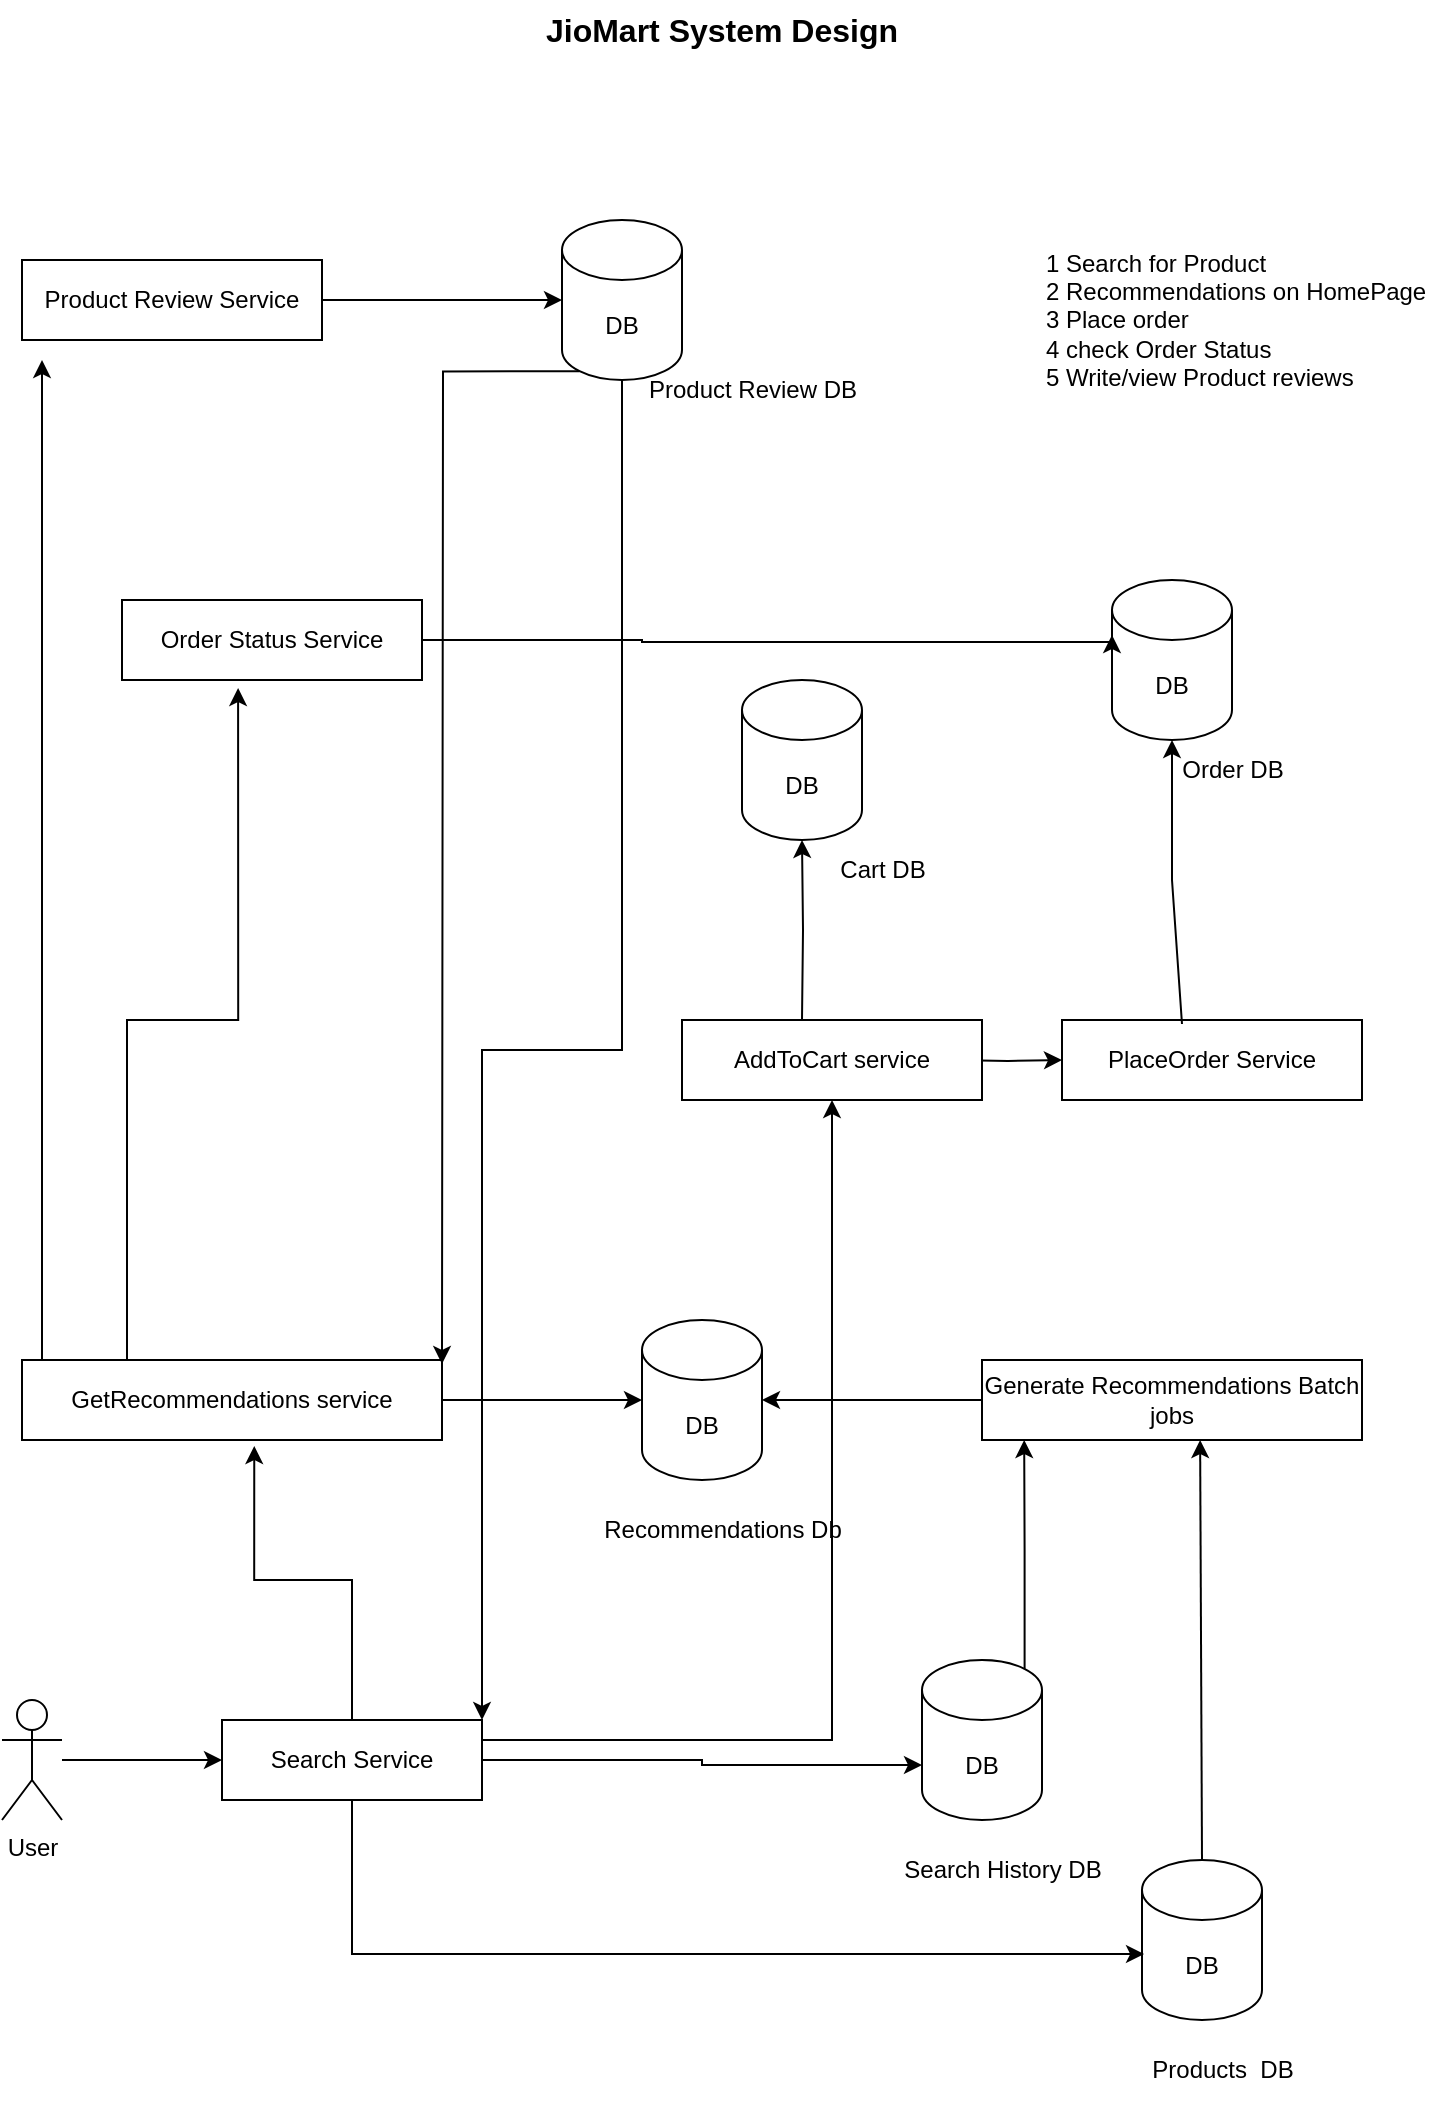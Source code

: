 <mxfile version="24.2.0" type="device">
  <diagram name="Page-1" id="o-HHHYo5CIpOPjumY03Q">
    <mxGraphModel dx="880" dy="1568" grid="1" gridSize="10" guides="1" tooltips="1" connect="1" arrows="1" fold="1" page="1" pageScale="1" pageWidth="850" pageHeight="1100" math="0" shadow="0">
      <root>
        <mxCell id="0" />
        <mxCell id="1" parent="0" />
        <mxCell id="qiABGw3q3QimeDCaBO7--1" value="User" style="shape=umlActor;verticalLabelPosition=bottom;verticalAlign=top;html=1;outlineConnect=0;" vertex="1" parent="1">
          <mxGeometry x="60" y="470" width="30" height="60" as="geometry" />
        </mxCell>
        <mxCell id="qiABGw3q3QimeDCaBO7--19" style="edgeStyle=orthogonalEdgeStyle;rounded=0;orthogonalLoop=1;jettySize=auto;html=1;exitX=1;exitY=0.25;exitDx=0;exitDy=0;entryX=0.5;entryY=1;entryDx=0;entryDy=0;" edge="1" parent="1" source="qiABGw3q3QimeDCaBO7--2" target="qiABGw3q3QimeDCaBO7--18">
          <mxGeometry relative="1" as="geometry" />
        </mxCell>
        <mxCell id="qiABGw3q3QimeDCaBO7--2" value="Search Service" style="rounded=0;whiteSpace=wrap;html=1;" vertex="1" parent="1">
          <mxGeometry x="170" y="480" width="130" height="40" as="geometry" />
        </mxCell>
        <mxCell id="qiABGw3q3QimeDCaBO7--3" value="" style="endArrow=classic;html=1;rounded=0;" edge="1" parent="1" source="qiABGw3q3QimeDCaBO7--1">
          <mxGeometry width="50" height="50" relative="1" as="geometry">
            <mxPoint x="120" y="550" as="sourcePoint" />
            <mxPoint x="170" y="500" as="targetPoint" />
          </mxGeometry>
        </mxCell>
        <mxCell id="qiABGw3q3QimeDCaBO7--4" value="DB" style="shape=cylinder3;whiteSpace=wrap;html=1;boundedLbl=1;backgroundOutline=1;size=15;" vertex="1" parent="1">
          <mxGeometry x="520" y="450" width="60" height="80" as="geometry" />
        </mxCell>
        <mxCell id="qiABGw3q3QimeDCaBO7--5" value="Search History DB" style="text;html=1;align=center;verticalAlign=middle;resizable=0;points=[];autosize=1;strokeColor=none;fillColor=none;" vertex="1" parent="1">
          <mxGeometry x="500" y="540" width="120" height="30" as="geometry" />
        </mxCell>
        <mxCell id="qiABGw3q3QimeDCaBO7--8" style="edgeStyle=orthogonalEdgeStyle;rounded=0;orthogonalLoop=1;jettySize=auto;html=1;exitX=1;exitY=0.5;exitDx=0;exitDy=0;entryX=0;entryY=0;entryDx=0;entryDy=52.5;entryPerimeter=0;" edge="1" parent="1" source="qiABGw3q3QimeDCaBO7--2" target="qiABGw3q3QimeDCaBO7--4">
          <mxGeometry relative="1" as="geometry" />
        </mxCell>
        <mxCell id="qiABGw3q3QimeDCaBO7--9" value="Generate Recommendations Batch jobs" style="rounded=0;whiteSpace=wrap;html=1;" vertex="1" parent="1">
          <mxGeometry x="550" y="300" width="190" height="40" as="geometry" />
        </mxCell>
        <mxCell id="qiABGw3q3QimeDCaBO7--10" style="edgeStyle=orthogonalEdgeStyle;rounded=0;orthogonalLoop=1;jettySize=auto;html=1;exitX=0.855;exitY=0;exitDx=0;exitDy=4.35;exitPerimeter=0;entryX=0.111;entryY=1;entryDx=0;entryDy=0;entryPerimeter=0;" edge="1" parent="1" source="qiABGw3q3QimeDCaBO7--4" target="qiABGw3q3QimeDCaBO7--9">
          <mxGeometry relative="1" as="geometry" />
        </mxCell>
        <mxCell id="qiABGw3q3QimeDCaBO7--11" value="DB" style="shape=cylinder3;whiteSpace=wrap;html=1;boundedLbl=1;backgroundOutline=1;size=15;" vertex="1" parent="1">
          <mxGeometry x="380" y="280" width="60" height="80" as="geometry" />
        </mxCell>
        <mxCell id="qiABGw3q3QimeDCaBO7--12" value="Recommendations Db" style="text;html=1;align=center;verticalAlign=middle;resizable=0;points=[];autosize=1;strokeColor=none;fillColor=none;" vertex="1" parent="1">
          <mxGeometry x="350" y="370" width="140" height="30" as="geometry" />
        </mxCell>
        <mxCell id="qiABGw3q3QimeDCaBO7--16" style="edgeStyle=orthogonalEdgeStyle;rounded=0;orthogonalLoop=1;jettySize=auto;html=1;exitX=1;exitY=0.5;exitDx=0;exitDy=0;" edge="1" parent="1" source="qiABGw3q3QimeDCaBO7--14" target="qiABGw3q3QimeDCaBO7--11">
          <mxGeometry relative="1" as="geometry" />
        </mxCell>
        <mxCell id="qiABGw3q3QimeDCaBO7--14" value="GetRecommendations service" style="rounded=0;whiteSpace=wrap;html=1;" vertex="1" parent="1">
          <mxGeometry x="70" y="300" width="210" height="40" as="geometry" />
        </mxCell>
        <mxCell id="qiABGw3q3QimeDCaBO7--15" style="edgeStyle=orthogonalEdgeStyle;rounded=0;orthogonalLoop=1;jettySize=auto;html=1;exitX=0.5;exitY=0;exitDx=0;exitDy=0;entryX=0.553;entryY=1.075;entryDx=0;entryDy=0;entryPerimeter=0;" edge="1" parent="1" source="qiABGw3q3QimeDCaBO7--2" target="qiABGw3q3QimeDCaBO7--14">
          <mxGeometry relative="1" as="geometry" />
        </mxCell>
        <mxCell id="qiABGw3q3QimeDCaBO7--17" style="edgeStyle=orthogonalEdgeStyle;rounded=0;orthogonalLoop=1;jettySize=auto;html=1;exitX=0;exitY=0.5;exitDx=0;exitDy=0;entryX=1;entryY=0.5;entryDx=0;entryDy=0;entryPerimeter=0;" edge="1" parent="1" source="qiABGw3q3QimeDCaBO7--9" target="qiABGw3q3QimeDCaBO7--11">
          <mxGeometry relative="1" as="geometry" />
        </mxCell>
        <mxCell id="qiABGw3q3QimeDCaBO7--26" style="edgeStyle=orthogonalEdgeStyle;rounded=0;orthogonalLoop=1;jettySize=auto;html=1;exitX=0.5;exitY=0;exitDx=0;exitDy=0;entryX=0.5;entryY=1;entryDx=0;entryDy=0;entryPerimeter=0;" edge="1" parent="1" target="qiABGw3q3QimeDCaBO7--24">
          <mxGeometry relative="1" as="geometry">
            <mxPoint x="460" y="130" as="sourcePoint" />
          </mxGeometry>
        </mxCell>
        <mxCell id="qiABGw3q3QimeDCaBO7--33" style="edgeStyle=orthogonalEdgeStyle;rounded=0;orthogonalLoop=1;jettySize=auto;html=1;exitX=1;exitY=0.5;exitDx=0;exitDy=0;entryX=0;entryY=0.5;entryDx=0;entryDy=0;" edge="1" parent="1" target="qiABGw3q3QimeDCaBO7--32">
          <mxGeometry relative="1" as="geometry">
            <mxPoint x="535" y="150" as="sourcePoint" />
          </mxGeometry>
        </mxCell>
        <mxCell id="qiABGw3q3QimeDCaBO7--18" value="AddToCart service" style="rounded=0;whiteSpace=wrap;html=1;" vertex="1" parent="1">
          <mxGeometry x="400" y="130" width="150" height="40" as="geometry" />
        </mxCell>
        <mxCell id="qiABGw3q3QimeDCaBO7--20" value="DB" style="shape=cylinder3;whiteSpace=wrap;html=1;boundedLbl=1;backgroundOutline=1;size=15;" vertex="1" parent="1">
          <mxGeometry x="630" y="550" width="60" height="80" as="geometry" />
        </mxCell>
        <mxCell id="qiABGw3q3QimeDCaBO7--21" value="Products&amp;nbsp; DB" style="text;html=1;align=center;verticalAlign=middle;resizable=0;points=[];autosize=1;strokeColor=none;fillColor=none;" vertex="1" parent="1">
          <mxGeometry x="625" y="640" width="90" height="30" as="geometry" />
        </mxCell>
        <mxCell id="qiABGw3q3QimeDCaBO7--22" style="edgeStyle=orthogonalEdgeStyle;rounded=0;orthogonalLoop=1;jettySize=auto;html=1;exitX=0.5;exitY=1;exitDx=0;exitDy=0;entryX=0.017;entryY=0.588;entryDx=0;entryDy=0;entryPerimeter=0;" edge="1" parent="1" source="qiABGw3q3QimeDCaBO7--2" target="qiABGw3q3QimeDCaBO7--20">
          <mxGeometry relative="1" as="geometry" />
        </mxCell>
        <mxCell id="qiABGw3q3QimeDCaBO7--23" value="" style="endArrow=classic;html=1;rounded=0;entryX=0.574;entryY=1;entryDx=0;entryDy=0;entryPerimeter=0;" edge="1" parent="1" target="qiABGw3q3QimeDCaBO7--9">
          <mxGeometry width="50" height="50" relative="1" as="geometry">
            <mxPoint x="660" y="550" as="sourcePoint" />
            <mxPoint x="710" y="500" as="targetPoint" />
          </mxGeometry>
        </mxCell>
        <mxCell id="qiABGw3q3QimeDCaBO7--24" value="DB" style="shape=cylinder3;whiteSpace=wrap;html=1;boundedLbl=1;backgroundOutline=1;size=15;" vertex="1" parent="1">
          <mxGeometry x="430" y="-40" width="60" height="80" as="geometry" />
        </mxCell>
        <mxCell id="qiABGw3q3QimeDCaBO7--25" value="Cart DB" style="text;html=1;align=center;verticalAlign=middle;resizable=0;points=[];autosize=1;strokeColor=none;fillColor=none;" vertex="1" parent="1">
          <mxGeometry x="465" y="40" width="70" height="30" as="geometry" />
        </mxCell>
        <mxCell id="qiABGw3q3QimeDCaBO7--27" value="DB" style="shape=cylinder3;whiteSpace=wrap;html=1;boundedLbl=1;backgroundOutline=1;size=15;" vertex="1" parent="1">
          <mxGeometry x="615" y="-90" width="60" height="80" as="geometry" />
        </mxCell>
        <mxCell id="qiABGw3q3QimeDCaBO7--28" value="Order DB" style="text;html=1;align=center;verticalAlign=middle;resizable=0;points=[];autosize=1;strokeColor=none;fillColor=none;" vertex="1" parent="1">
          <mxGeometry x="640" y="-10" width="70" height="30" as="geometry" />
        </mxCell>
        <mxCell id="qiABGw3q3QimeDCaBO7--31" style="edgeStyle=orthogonalEdgeStyle;rounded=0;orthogonalLoop=1;jettySize=auto;html=1;exitX=1;exitY=0.5;exitDx=0;exitDy=0;entryX=0;entryY=0;entryDx=0;entryDy=27.5;entryPerimeter=0;" edge="1" parent="1" source="qiABGw3q3QimeDCaBO7--29" target="qiABGw3q3QimeDCaBO7--27">
          <mxGeometry relative="1" as="geometry">
            <mxPoint x="490" y="-60" as="targetPoint" />
            <Array as="points">
              <mxPoint x="380" y="-60" />
              <mxPoint x="380" y="-59" />
              <mxPoint x="615" y="-59" />
            </Array>
          </mxGeometry>
        </mxCell>
        <mxCell id="qiABGw3q3QimeDCaBO7--29" value="Order Status Service" style="rounded=0;whiteSpace=wrap;html=1;" vertex="1" parent="1">
          <mxGeometry x="120" y="-80" width="150" height="40" as="geometry" />
        </mxCell>
        <mxCell id="qiABGw3q3QimeDCaBO7--30" style="edgeStyle=orthogonalEdgeStyle;rounded=0;orthogonalLoop=1;jettySize=auto;html=1;exitX=0.25;exitY=0;exitDx=0;exitDy=0;entryX=0.387;entryY=1.1;entryDx=0;entryDy=0;entryPerimeter=0;" edge="1" parent="1" source="qiABGw3q3QimeDCaBO7--14" target="qiABGw3q3QimeDCaBO7--29">
          <mxGeometry relative="1" as="geometry" />
        </mxCell>
        <mxCell id="qiABGw3q3QimeDCaBO7--32" value="PlaceOrder Service" style="rounded=0;whiteSpace=wrap;html=1;" vertex="1" parent="1">
          <mxGeometry x="590" y="130" width="150" height="40" as="geometry" />
        </mxCell>
        <mxCell id="qiABGw3q3QimeDCaBO7--34" value="" style="endArrow=classic;html=1;rounded=0;exitX=0.4;exitY=0.05;exitDx=0;exitDy=0;entryX=0.5;entryY=1;entryDx=0;entryDy=0;entryPerimeter=0;exitPerimeter=0;" edge="1" parent="1" source="qiABGw3q3QimeDCaBO7--32" target="qiABGw3q3QimeDCaBO7--27">
          <mxGeometry width="50" height="50" relative="1" as="geometry">
            <mxPoint x="445" y="90" as="sourcePoint" />
            <mxPoint x="575" y="50" as="targetPoint" />
            <Array as="points">
              <mxPoint x="645" y="60" />
            </Array>
          </mxGeometry>
        </mxCell>
        <mxCell id="qiABGw3q3QimeDCaBO7--35" value="Product Review Service" style="rounded=0;whiteSpace=wrap;html=1;" vertex="1" parent="1">
          <mxGeometry x="70" y="-250" width="150" height="40" as="geometry" />
        </mxCell>
        <mxCell id="qiABGw3q3QimeDCaBO7--38" style="edgeStyle=orthogonalEdgeStyle;rounded=0;orthogonalLoop=1;jettySize=auto;html=1;exitX=0.5;exitY=1;exitDx=0;exitDy=0;exitPerimeter=0;entryX=1;entryY=0;entryDx=0;entryDy=0;" edge="1" parent="1" source="qiABGw3q3QimeDCaBO7--36" target="qiABGw3q3QimeDCaBO7--2">
          <mxGeometry relative="1" as="geometry" />
        </mxCell>
        <mxCell id="qiABGw3q3QimeDCaBO7--39" style="edgeStyle=orthogonalEdgeStyle;rounded=0;orthogonalLoop=1;jettySize=auto;html=1;exitX=0.145;exitY=1;exitDx=0;exitDy=-4.35;exitPerimeter=0;" edge="1" parent="1" source="qiABGw3q3QimeDCaBO7--36">
          <mxGeometry relative="1" as="geometry">
            <mxPoint x="280" y="302" as="targetPoint" />
          </mxGeometry>
        </mxCell>
        <mxCell id="qiABGw3q3QimeDCaBO7--36" value="DB" style="shape=cylinder3;whiteSpace=wrap;html=1;boundedLbl=1;backgroundOutline=1;size=15;" vertex="1" parent="1">
          <mxGeometry x="340" y="-270" width="60" height="80" as="geometry" />
        </mxCell>
        <mxCell id="qiABGw3q3QimeDCaBO7--37" value="Product Review DB" style="text;html=1;align=center;verticalAlign=middle;resizable=0;points=[];autosize=1;strokeColor=none;fillColor=none;" vertex="1" parent="1">
          <mxGeometry x="370" y="-200" width="130" height="30" as="geometry" />
        </mxCell>
        <mxCell id="qiABGw3q3QimeDCaBO7--40" style="edgeStyle=orthogonalEdgeStyle;rounded=0;orthogonalLoop=1;jettySize=auto;html=1;exitX=1;exitY=0.5;exitDx=0;exitDy=0;entryX=0;entryY=0.5;entryDx=0;entryDy=0;entryPerimeter=0;" edge="1" parent="1" source="qiABGw3q3QimeDCaBO7--35" target="qiABGw3q3QimeDCaBO7--36">
          <mxGeometry relative="1" as="geometry" />
        </mxCell>
        <mxCell id="qiABGw3q3QimeDCaBO7--41" value="" style="endArrow=classic;html=1;rounded=0;" edge="1" parent="1">
          <mxGeometry width="50" height="50" relative="1" as="geometry">
            <mxPoint x="80" y="300" as="sourcePoint" />
            <mxPoint x="80" y="-200" as="targetPoint" />
          </mxGeometry>
        </mxCell>
        <mxCell id="qiABGw3q3QimeDCaBO7--42" value="&lt;div&gt;1 Search for Product&lt;/div&gt;&lt;div&gt;2 Recommendations on HomePage&lt;/div&gt;&lt;div&gt;3 Place order&lt;/div&gt;&lt;div&gt;4 check Order Status&lt;/div&gt;&lt;div&gt;5 Write/view Product reviews&lt;/div&gt;" style="text;html=1;align=left;verticalAlign=middle;whiteSpace=wrap;rounded=0;" vertex="1" parent="1">
          <mxGeometry x="580" y="-280" width="200" height="120" as="geometry" />
        </mxCell>
        <mxCell id="qiABGw3q3QimeDCaBO7--43" value="&lt;b&gt;&lt;font style=&quot;font-size: 16px;&quot;&gt;JioMart System Design&lt;/font&gt;&lt;/b&gt;" style="text;html=1;align=center;verticalAlign=middle;whiteSpace=wrap;rounded=0;" vertex="1" parent="1">
          <mxGeometry x="330" y="-380" width="180" height="30" as="geometry" />
        </mxCell>
      </root>
    </mxGraphModel>
  </diagram>
</mxfile>
